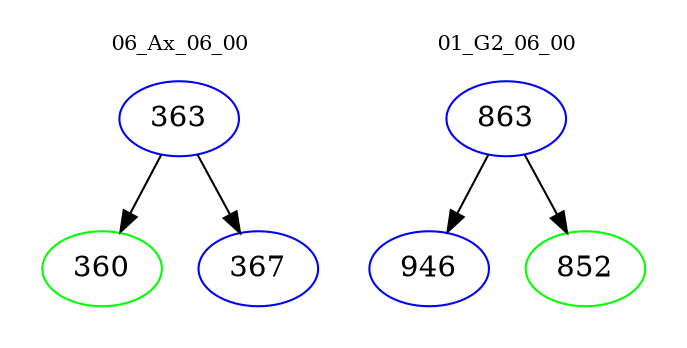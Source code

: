digraph{
subgraph cluster_0 {
color = white
label = "06_Ax_06_00";
fontsize=10;
T0_363 [label="363", color="blue"]
T0_363 -> T0_360 [color="black"]
T0_360 [label="360", color="green"]
T0_363 -> T0_367 [color="black"]
T0_367 [label="367", color="blue"]
}
subgraph cluster_1 {
color = white
label = "01_G2_06_00";
fontsize=10;
T1_863 [label="863", color="blue"]
T1_863 -> T1_946 [color="black"]
T1_946 [label="946", color="blue"]
T1_863 -> T1_852 [color="black"]
T1_852 [label="852", color="green"]
}
}
